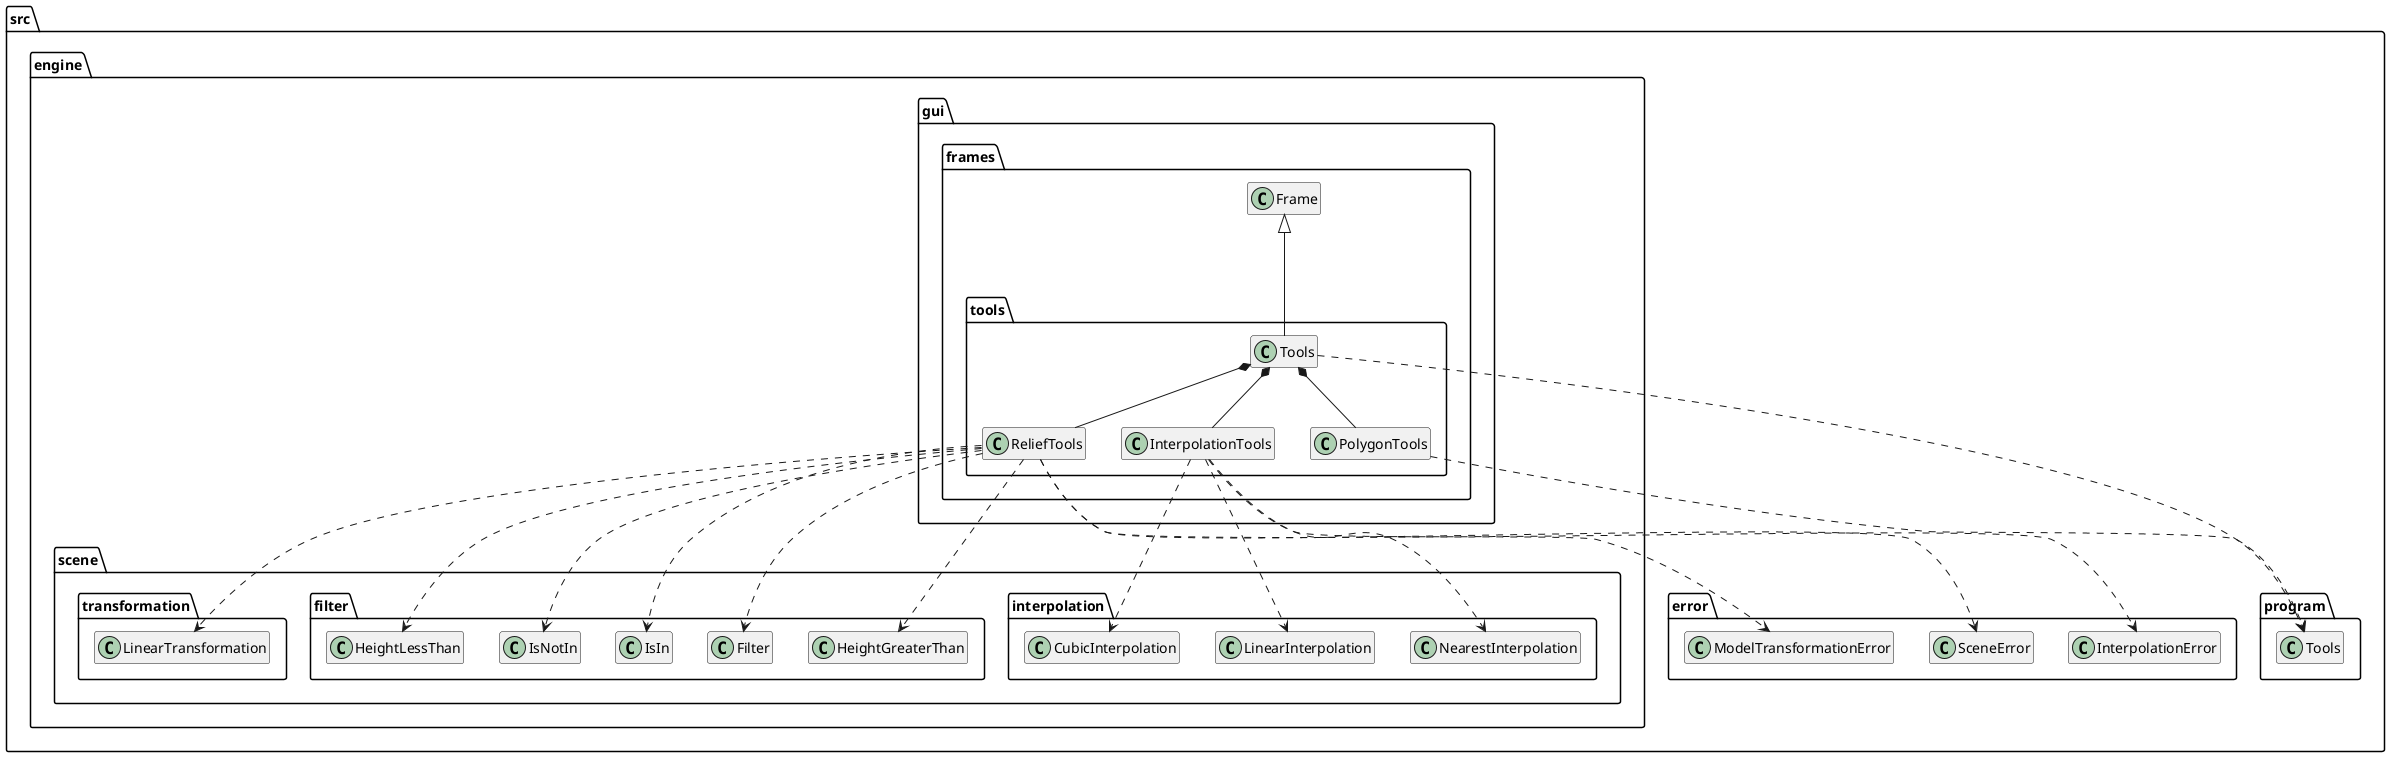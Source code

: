 @startuml

' Template file to use to create the diagrams od the packages.
' Every file must have a sub part called INTERNAL with the internal connections of the package and
' a sub part called EXTERNAL with the external parts.

!startsub INTERNAL

package src.engine.gui.frames.tools {
    class src.engine.gui.frames.tools.Tools
    class src.engine.gui.frames.tools.ReliefTools
    class src.engine.gui.frames.tools.PolygonTools
    class src.engine.gui.frames.tools.InterpolationTools
}

src.engine.gui.frames.tools.Tools *-- src.engine.gui.frames.tools.ReliefTools
src.engine.gui.frames.tools.Tools *-- src.engine.gui.frames.tools.PolygonTools
src.engine.gui.frames.tools.Tools *-- src.engine.gui.frames.tools.InterpolationTools
!endsub



!startsub EXTERNAL
    src.engine.gui.frames.tools.Tools -u--|> src.engine.gui.frames.Frame
    src.engine.gui.frames.tools.ReliefTools ..> src.error.SceneError
    src.engine.gui.frames.tools.ReliefTools ..> src.error.ModelTransformationError
    src.engine.gui.frames.tools.InterpolationTools ..> src.error.InterpolationError
    src.engine.gui.frames.tools.PolygonTools ..> src.program.Tools
    src.engine.gui.frames.tools.Tools ..> src.program.Tools

    src.engine.gui.frames.tools.ReliefTools ..> src.engine.scene.filter.Filter
    src.engine.gui.frames.tools.ReliefTools ..> src.engine.scene.filter.IsIn
    src.engine.gui.frames.tools.ReliefTools ..> src.engine.scene.filter.IsNotIn
    src.engine.gui.frames.tools.ReliefTools ..> src.engine.scene.filter.HeightLessThan
    src.engine.gui.frames.tools.ReliefTools ..> src.engine.scene.filter.HeightGreaterThan
    src.engine.gui.frames.tools.ReliefTools ..> src.engine.scene.transformation.LinearTransformation

    src.engine.gui.frames.tools.InterpolationTools ..> src.engine.scene.interpolation.CubicInterpolation
    src.engine.gui.frames.tools.InterpolationTools ..> src.engine.scene.interpolation.NearestInterpolation
    src.engine.gui.frames.tools.InterpolationTools ..> src.engine.scene.interpolation.LinearInterpolation
!endsub

hide members

@enduml